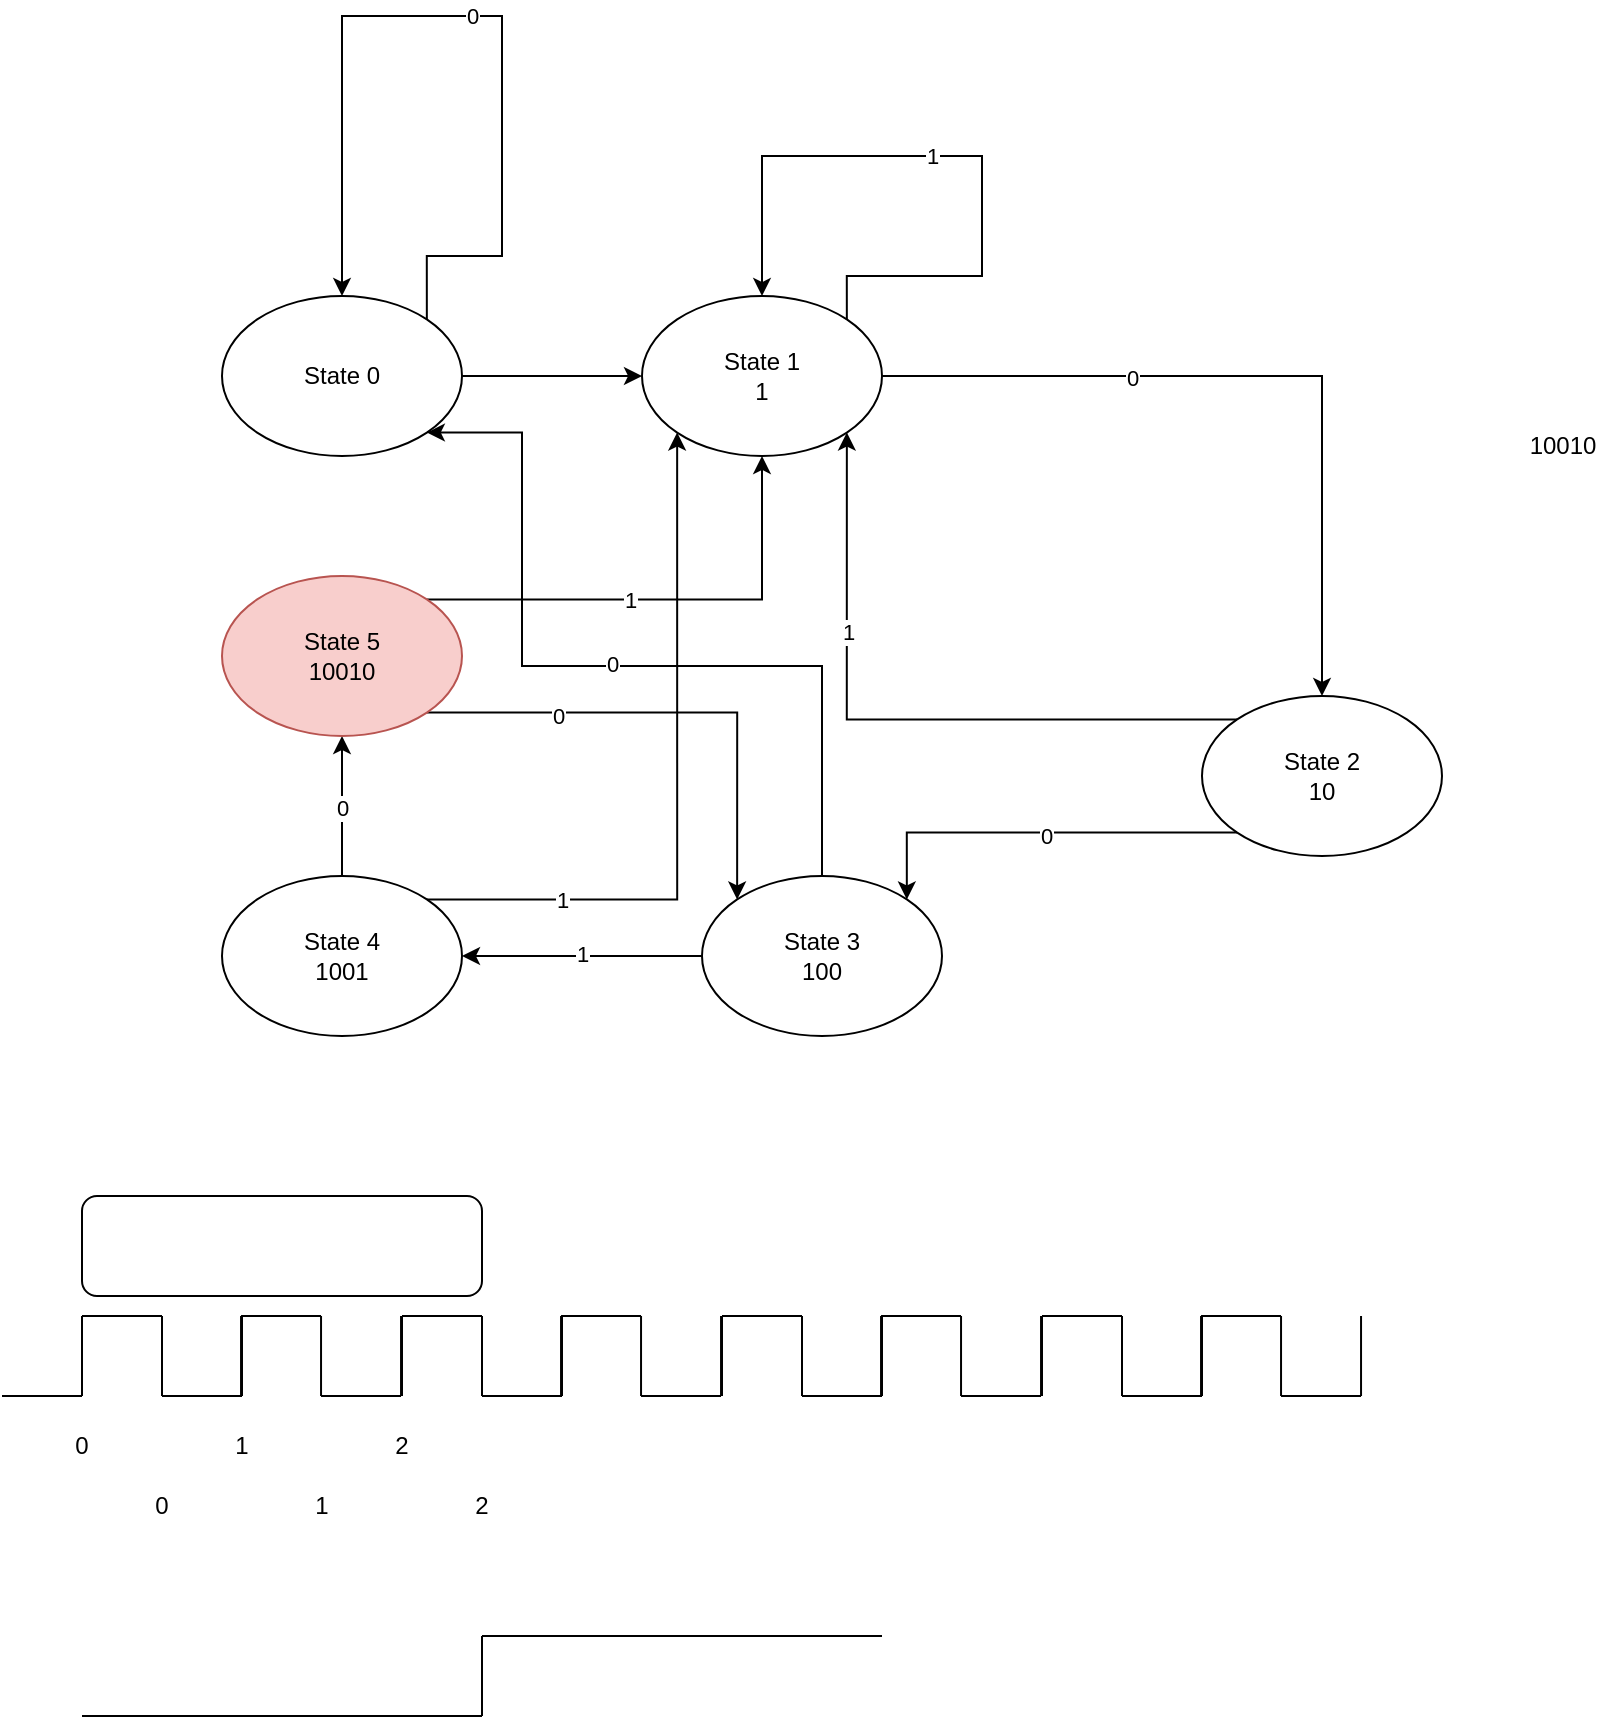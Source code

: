 <mxfile version="21.6.5" type="device">
  <diagram name="Page-1" id="4Vmjak2NImjbadSPgrqC">
    <mxGraphModel dx="988" dy="578" grid="1" gridSize="10" guides="1" tooltips="1" connect="1" arrows="1" fold="1" page="1" pageScale="1" pageWidth="850" pageHeight="1100" math="0" shadow="0">
      <root>
        <mxCell id="0" />
        <mxCell id="1" parent="0" />
        <mxCell id="pCKhLSZLh_s8INQtUIwe-8" style="edgeStyle=orthogonalEdgeStyle;rounded=0;orthogonalLoop=1;jettySize=auto;html=1;exitX=1;exitY=0.5;exitDx=0;exitDy=0;entryX=0;entryY=0.5;entryDx=0;entryDy=0;" edge="1" parent="1" source="pCKhLSZLh_s8INQtUIwe-1" target="pCKhLSZLh_s8INQtUIwe-2">
          <mxGeometry relative="1" as="geometry" />
        </mxCell>
        <mxCell id="pCKhLSZLh_s8INQtUIwe-1" value="State 0" style="ellipse;whiteSpace=wrap;html=1;" vertex="1" parent="1">
          <mxGeometry x="110" y="290" width="120" height="80" as="geometry" />
        </mxCell>
        <mxCell id="pCKhLSZLh_s8INQtUIwe-11" style="edgeStyle=orthogonalEdgeStyle;rounded=0;orthogonalLoop=1;jettySize=auto;html=1;exitX=1;exitY=0.5;exitDx=0;exitDy=0;" edge="1" parent="1" source="pCKhLSZLh_s8INQtUIwe-2" target="pCKhLSZLh_s8INQtUIwe-3">
          <mxGeometry relative="1" as="geometry" />
        </mxCell>
        <mxCell id="pCKhLSZLh_s8INQtUIwe-12" value="0" style="edgeLabel;html=1;align=center;verticalAlign=middle;resizable=0;points=[];" vertex="1" connectable="0" parent="pCKhLSZLh_s8INQtUIwe-11">
          <mxGeometry x="-0.341" y="-1" relative="1" as="geometry">
            <mxPoint as="offset" />
          </mxGeometry>
        </mxCell>
        <mxCell id="pCKhLSZLh_s8INQtUIwe-2" value="State 1&lt;br&gt;1" style="ellipse;whiteSpace=wrap;html=1;" vertex="1" parent="1">
          <mxGeometry x="320" y="290" width="120" height="80" as="geometry" />
        </mxCell>
        <mxCell id="pCKhLSZLh_s8INQtUIwe-13" style="edgeStyle=orthogonalEdgeStyle;rounded=0;orthogonalLoop=1;jettySize=auto;html=1;exitX=0;exitY=1;exitDx=0;exitDy=0;entryX=1;entryY=0;entryDx=0;entryDy=0;" edge="1" parent="1" source="pCKhLSZLh_s8INQtUIwe-3" target="pCKhLSZLh_s8INQtUIwe-4">
          <mxGeometry relative="1" as="geometry" />
        </mxCell>
        <mxCell id="pCKhLSZLh_s8INQtUIwe-14" value="0" style="edgeLabel;html=1;align=center;verticalAlign=middle;resizable=0;points=[];" vertex="1" connectable="0" parent="pCKhLSZLh_s8INQtUIwe-13">
          <mxGeometry x="-0.037" y="1" relative="1" as="geometry">
            <mxPoint as="offset" />
          </mxGeometry>
        </mxCell>
        <mxCell id="pCKhLSZLh_s8INQtUIwe-15" style="edgeStyle=orthogonalEdgeStyle;rounded=0;orthogonalLoop=1;jettySize=auto;html=1;exitX=0;exitY=0;exitDx=0;exitDy=0;entryX=1;entryY=1;entryDx=0;entryDy=0;" edge="1" parent="1" source="pCKhLSZLh_s8INQtUIwe-3" target="pCKhLSZLh_s8INQtUIwe-2">
          <mxGeometry relative="1" as="geometry" />
        </mxCell>
        <mxCell id="pCKhLSZLh_s8INQtUIwe-16" value="1" style="edgeLabel;html=1;align=center;verticalAlign=middle;resizable=0;points=[];" vertex="1" connectable="0" parent="pCKhLSZLh_s8INQtUIwe-15">
          <mxGeometry x="0.412" relative="1" as="geometry">
            <mxPoint as="offset" />
          </mxGeometry>
        </mxCell>
        <mxCell id="pCKhLSZLh_s8INQtUIwe-3" value="State 2&lt;br&gt;10" style="ellipse;whiteSpace=wrap;html=1;" vertex="1" parent="1">
          <mxGeometry x="600" y="490" width="120" height="80" as="geometry" />
        </mxCell>
        <mxCell id="pCKhLSZLh_s8INQtUIwe-17" style="edgeStyle=orthogonalEdgeStyle;rounded=0;orthogonalLoop=1;jettySize=auto;html=1;exitX=0;exitY=0.5;exitDx=0;exitDy=0;entryX=1;entryY=0.5;entryDx=0;entryDy=0;" edge="1" parent="1" source="pCKhLSZLh_s8INQtUIwe-4" target="pCKhLSZLh_s8INQtUIwe-6">
          <mxGeometry relative="1" as="geometry" />
        </mxCell>
        <mxCell id="pCKhLSZLh_s8INQtUIwe-18" value="1" style="edgeLabel;html=1;align=center;verticalAlign=middle;resizable=0;points=[];" vertex="1" connectable="0" parent="pCKhLSZLh_s8INQtUIwe-17">
          <mxGeometry x="0.008" y="-1" relative="1" as="geometry">
            <mxPoint as="offset" />
          </mxGeometry>
        </mxCell>
        <mxCell id="pCKhLSZLh_s8INQtUIwe-23" style="edgeStyle=orthogonalEdgeStyle;rounded=0;orthogonalLoop=1;jettySize=auto;html=1;exitX=0.5;exitY=0;exitDx=0;exitDy=0;entryX=1;entryY=1;entryDx=0;entryDy=0;" edge="1" parent="1" source="pCKhLSZLh_s8INQtUIwe-4" target="pCKhLSZLh_s8INQtUIwe-1">
          <mxGeometry relative="1" as="geometry">
            <Array as="points">
              <mxPoint x="410" y="475" />
              <mxPoint x="260" y="475" />
              <mxPoint x="260" y="358" />
            </Array>
          </mxGeometry>
        </mxCell>
        <mxCell id="pCKhLSZLh_s8INQtUIwe-24" value="0" style="edgeLabel;html=1;align=center;verticalAlign=middle;resizable=0;points=[];" vertex="1" connectable="0" parent="pCKhLSZLh_s8INQtUIwe-23">
          <mxGeometry x="0.004" y="-1" relative="1" as="geometry">
            <mxPoint as="offset" />
          </mxGeometry>
        </mxCell>
        <mxCell id="pCKhLSZLh_s8INQtUIwe-4" value="State 3&lt;br&gt;100" style="ellipse;whiteSpace=wrap;html=1;" vertex="1" parent="1">
          <mxGeometry x="350" y="580" width="120" height="80" as="geometry" />
        </mxCell>
        <mxCell id="pCKhLSZLh_s8INQtUIwe-21" style="edgeStyle=orthogonalEdgeStyle;rounded=0;orthogonalLoop=1;jettySize=auto;html=1;exitX=0.5;exitY=0;exitDx=0;exitDy=0;entryX=0.5;entryY=1;entryDx=0;entryDy=0;" edge="1" parent="1" source="pCKhLSZLh_s8INQtUIwe-6" target="pCKhLSZLh_s8INQtUIwe-19">
          <mxGeometry relative="1" as="geometry" />
        </mxCell>
        <mxCell id="pCKhLSZLh_s8INQtUIwe-22" value="0" style="edgeLabel;html=1;align=center;verticalAlign=middle;resizable=0;points=[];" vertex="1" connectable="0" parent="pCKhLSZLh_s8INQtUIwe-21">
          <mxGeometry x="-0.014" relative="1" as="geometry">
            <mxPoint as="offset" />
          </mxGeometry>
        </mxCell>
        <mxCell id="pCKhLSZLh_s8INQtUIwe-33" style="edgeStyle=orthogonalEdgeStyle;rounded=0;orthogonalLoop=1;jettySize=auto;html=1;exitX=1;exitY=0;exitDx=0;exitDy=0;entryX=0;entryY=1;entryDx=0;entryDy=0;" edge="1" parent="1" source="pCKhLSZLh_s8INQtUIwe-6" target="pCKhLSZLh_s8INQtUIwe-2">
          <mxGeometry relative="1" as="geometry" />
        </mxCell>
        <mxCell id="pCKhLSZLh_s8INQtUIwe-34" value="1" style="edgeLabel;html=1;align=center;verticalAlign=middle;resizable=0;points=[];" vertex="1" connectable="0" parent="pCKhLSZLh_s8INQtUIwe-33">
          <mxGeometry x="-0.626" relative="1" as="geometry">
            <mxPoint as="offset" />
          </mxGeometry>
        </mxCell>
        <mxCell id="pCKhLSZLh_s8INQtUIwe-6" value="State 4&lt;br&gt;1001" style="ellipse;whiteSpace=wrap;html=1;" vertex="1" parent="1">
          <mxGeometry x="110" y="580" width="120" height="80" as="geometry" />
        </mxCell>
        <mxCell id="pCKhLSZLh_s8INQtUIwe-7" value="0" style="edgeStyle=orthogonalEdgeStyle;rounded=0;orthogonalLoop=1;jettySize=auto;html=1;exitX=1;exitY=0;exitDx=0;exitDy=0;entryX=0.5;entryY=0;entryDx=0;entryDy=0;" edge="1" parent="1" source="pCKhLSZLh_s8INQtUIwe-1" target="pCKhLSZLh_s8INQtUIwe-1">
          <mxGeometry relative="1" as="geometry">
            <Array as="points">
              <mxPoint x="212" y="270" />
              <mxPoint x="250" y="270" />
              <mxPoint x="250" y="150" />
              <mxPoint x="170" y="150" />
            </Array>
          </mxGeometry>
        </mxCell>
        <mxCell id="pCKhLSZLh_s8INQtUIwe-9" style="edgeStyle=orthogonalEdgeStyle;rounded=0;orthogonalLoop=1;jettySize=auto;html=1;exitX=1;exitY=0;exitDx=0;exitDy=0;entryX=0.5;entryY=0;entryDx=0;entryDy=0;" edge="1" parent="1" source="pCKhLSZLh_s8INQtUIwe-2" target="pCKhLSZLh_s8INQtUIwe-2">
          <mxGeometry relative="1" as="geometry">
            <Array as="points">
              <mxPoint x="452" y="280" />
              <mxPoint x="490" y="280" />
              <mxPoint x="490" y="220" />
              <mxPoint x="410" y="220" />
            </Array>
          </mxGeometry>
        </mxCell>
        <mxCell id="pCKhLSZLh_s8INQtUIwe-10" value="1" style="edgeLabel;html=1;align=center;verticalAlign=middle;resizable=0;points=[];" vertex="1" connectable="0" parent="pCKhLSZLh_s8INQtUIwe-9">
          <mxGeometry x="0.06" relative="1" as="geometry">
            <mxPoint as="offset" />
          </mxGeometry>
        </mxCell>
        <mxCell id="pCKhLSZLh_s8INQtUIwe-25" style="edgeStyle=orthogonalEdgeStyle;rounded=0;orthogonalLoop=1;jettySize=auto;html=1;exitX=1;exitY=1;exitDx=0;exitDy=0;entryX=0;entryY=0;entryDx=0;entryDy=0;" edge="1" parent="1" source="pCKhLSZLh_s8INQtUIwe-19" target="pCKhLSZLh_s8INQtUIwe-4">
          <mxGeometry relative="1" as="geometry" />
        </mxCell>
        <mxCell id="pCKhLSZLh_s8INQtUIwe-26" value="0" style="edgeLabel;html=1;align=center;verticalAlign=middle;resizable=0;points=[];" vertex="1" connectable="0" parent="pCKhLSZLh_s8INQtUIwe-25">
          <mxGeometry x="-0.474" y="-1" relative="1" as="geometry">
            <mxPoint as="offset" />
          </mxGeometry>
        </mxCell>
        <mxCell id="pCKhLSZLh_s8INQtUIwe-29" style="edgeStyle=orthogonalEdgeStyle;rounded=0;orthogonalLoop=1;jettySize=auto;html=1;exitX=1;exitY=0;exitDx=0;exitDy=0;entryX=0.5;entryY=1;entryDx=0;entryDy=0;" edge="1" parent="1" source="pCKhLSZLh_s8INQtUIwe-19" target="pCKhLSZLh_s8INQtUIwe-2">
          <mxGeometry relative="1" as="geometry" />
        </mxCell>
        <mxCell id="pCKhLSZLh_s8INQtUIwe-30" value="1" style="edgeLabel;html=1;align=center;verticalAlign=middle;resizable=0;points=[];" vertex="1" connectable="0" parent="pCKhLSZLh_s8INQtUIwe-29">
          <mxGeometry x="-0.154" relative="1" as="geometry">
            <mxPoint as="offset" />
          </mxGeometry>
        </mxCell>
        <mxCell id="pCKhLSZLh_s8INQtUIwe-19" value="State 5&lt;br&gt;10010" style="ellipse;whiteSpace=wrap;html=1;fillColor=#f8cecc;strokeColor=#b85450;" vertex="1" parent="1">
          <mxGeometry x="110" y="430" width="120" height="80" as="geometry" />
        </mxCell>
        <mxCell id="pCKhLSZLh_s8INQtUIwe-35" value="10010" style="text;html=1;align=center;verticalAlign=middle;resizable=0;points=[];autosize=1;strokeColor=none;fillColor=none;" vertex="1" parent="1">
          <mxGeometry x="750" y="350" width="60" height="30" as="geometry" />
        </mxCell>
        <mxCell id="pCKhLSZLh_s8INQtUIwe-36" value="" style="endArrow=none;html=1;rounded=0;" edge="1" parent="1">
          <mxGeometry width="50" height="50" relative="1" as="geometry">
            <mxPoint x="40" y="840" as="sourcePoint" />
            <mxPoint x="40" y="800" as="targetPoint" />
          </mxGeometry>
        </mxCell>
        <mxCell id="pCKhLSZLh_s8INQtUIwe-37" value="" style="endArrow=none;html=1;rounded=0;" edge="1" parent="1">
          <mxGeometry width="50" height="50" relative="1" as="geometry">
            <mxPoint x="40" y="800" as="sourcePoint" />
            <mxPoint x="80" y="800" as="targetPoint" />
          </mxGeometry>
        </mxCell>
        <mxCell id="pCKhLSZLh_s8INQtUIwe-38" value="" style="endArrow=none;html=1;rounded=0;" edge="1" parent="1">
          <mxGeometry width="50" height="50" relative="1" as="geometry">
            <mxPoint x="80" y="840" as="sourcePoint" />
            <mxPoint x="80" y="800" as="targetPoint" />
          </mxGeometry>
        </mxCell>
        <mxCell id="pCKhLSZLh_s8INQtUIwe-39" value="" style="endArrow=none;html=1;rounded=0;" edge="1" parent="1">
          <mxGeometry width="50" height="50" relative="1" as="geometry">
            <mxPoint x="80" y="840" as="sourcePoint" />
            <mxPoint x="120" y="840" as="targetPoint" />
          </mxGeometry>
        </mxCell>
        <mxCell id="pCKhLSZLh_s8INQtUIwe-40" value="" style="endArrow=none;html=1;rounded=0;" edge="1" parent="1">
          <mxGeometry width="50" height="50" relative="1" as="geometry">
            <mxPoint x="120" y="840" as="sourcePoint" />
            <mxPoint x="120" y="800" as="targetPoint" />
          </mxGeometry>
        </mxCell>
        <mxCell id="pCKhLSZLh_s8INQtUIwe-41" value="" style="endArrow=none;html=1;rounded=0;" edge="1" parent="1">
          <mxGeometry width="50" height="50" relative="1" as="geometry">
            <mxPoint x="119.52" y="840" as="sourcePoint" />
            <mxPoint x="119.52" y="800" as="targetPoint" />
          </mxGeometry>
        </mxCell>
        <mxCell id="pCKhLSZLh_s8INQtUIwe-42" value="" style="endArrow=none;html=1;rounded=0;" edge="1" parent="1">
          <mxGeometry width="50" height="50" relative="1" as="geometry">
            <mxPoint x="119.52" y="800" as="sourcePoint" />
            <mxPoint x="159.52" y="800" as="targetPoint" />
          </mxGeometry>
        </mxCell>
        <mxCell id="pCKhLSZLh_s8INQtUIwe-43" value="" style="endArrow=none;html=1;rounded=0;" edge="1" parent="1">
          <mxGeometry width="50" height="50" relative="1" as="geometry">
            <mxPoint x="159.52" y="840" as="sourcePoint" />
            <mxPoint x="159.52" y="800" as="targetPoint" />
          </mxGeometry>
        </mxCell>
        <mxCell id="pCKhLSZLh_s8INQtUIwe-44" value="" style="endArrow=none;html=1;rounded=0;" edge="1" parent="1">
          <mxGeometry width="50" height="50" relative="1" as="geometry">
            <mxPoint x="159.52" y="840" as="sourcePoint" />
            <mxPoint x="199.52" y="840" as="targetPoint" />
          </mxGeometry>
        </mxCell>
        <mxCell id="pCKhLSZLh_s8INQtUIwe-45" value="" style="endArrow=none;html=1;rounded=0;" edge="1" parent="1">
          <mxGeometry width="50" height="50" relative="1" as="geometry">
            <mxPoint x="199.52" y="840" as="sourcePoint" />
            <mxPoint x="199.52" y="800" as="targetPoint" />
          </mxGeometry>
        </mxCell>
        <mxCell id="pCKhLSZLh_s8INQtUIwe-46" value="" style="endArrow=none;html=1;rounded=0;" edge="1" parent="1">
          <mxGeometry width="50" height="50" relative="1" as="geometry">
            <mxPoint x="200" y="840" as="sourcePoint" />
            <mxPoint x="200" y="800" as="targetPoint" />
          </mxGeometry>
        </mxCell>
        <mxCell id="pCKhLSZLh_s8INQtUIwe-47" value="" style="endArrow=none;html=1;rounded=0;" edge="1" parent="1">
          <mxGeometry width="50" height="50" relative="1" as="geometry">
            <mxPoint x="200" y="800" as="sourcePoint" />
            <mxPoint x="240" y="800" as="targetPoint" />
          </mxGeometry>
        </mxCell>
        <mxCell id="pCKhLSZLh_s8INQtUIwe-48" value="" style="endArrow=none;html=1;rounded=0;" edge="1" parent="1">
          <mxGeometry width="50" height="50" relative="1" as="geometry">
            <mxPoint x="240" y="840" as="sourcePoint" />
            <mxPoint x="240" y="800" as="targetPoint" />
          </mxGeometry>
        </mxCell>
        <mxCell id="pCKhLSZLh_s8INQtUIwe-49" value="" style="endArrow=none;html=1;rounded=0;" edge="1" parent="1">
          <mxGeometry width="50" height="50" relative="1" as="geometry">
            <mxPoint x="240" y="840" as="sourcePoint" />
            <mxPoint x="280" y="840" as="targetPoint" />
          </mxGeometry>
        </mxCell>
        <mxCell id="pCKhLSZLh_s8INQtUIwe-50" value="" style="endArrow=none;html=1;rounded=0;" edge="1" parent="1">
          <mxGeometry width="50" height="50" relative="1" as="geometry">
            <mxPoint x="280" y="840" as="sourcePoint" />
            <mxPoint x="280" y="800" as="targetPoint" />
          </mxGeometry>
        </mxCell>
        <mxCell id="pCKhLSZLh_s8INQtUIwe-51" value="" style="endArrow=none;html=1;rounded=0;" edge="1" parent="1">
          <mxGeometry width="50" height="50" relative="1" as="geometry">
            <mxPoint x="279.52" y="840" as="sourcePoint" />
            <mxPoint x="279.52" y="800" as="targetPoint" />
          </mxGeometry>
        </mxCell>
        <mxCell id="pCKhLSZLh_s8INQtUIwe-52" value="" style="endArrow=none;html=1;rounded=0;" edge="1" parent="1">
          <mxGeometry width="50" height="50" relative="1" as="geometry">
            <mxPoint x="279.52" y="800" as="sourcePoint" />
            <mxPoint x="319.52" y="800" as="targetPoint" />
          </mxGeometry>
        </mxCell>
        <mxCell id="pCKhLSZLh_s8INQtUIwe-53" value="" style="endArrow=none;html=1;rounded=0;" edge="1" parent="1">
          <mxGeometry width="50" height="50" relative="1" as="geometry">
            <mxPoint x="319.52" y="840" as="sourcePoint" />
            <mxPoint x="319.52" y="800" as="targetPoint" />
          </mxGeometry>
        </mxCell>
        <mxCell id="pCKhLSZLh_s8INQtUIwe-54" value="" style="endArrow=none;html=1;rounded=0;" edge="1" parent="1">
          <mxGeometry width="50" height="50" relative="1" as="geometry">
            <mxPoint x="319.52" y="840" as="sourcePoint" />
            <mxPoint x="359.52" y="840" as="targetPoint" />
          </mxGeometry>
        </mxCell>
        <mxCell id="pCKhLSZLh_s8INQtUIwe-55" value="" style="endArrow=none;html=1;rounded=0;" edge="1" parent="1">
          <mxGeometry width="50" height="50" relative="1" as="geometry">
            <mxPoint x="359.52" y="840" as="sourcePoint" />
            <mxPoint x="359.52" y="800" as="targetPoint" />
          </mxGeometry>
        </mxCell>
        <mxCell id="pCKhLSZLh_s8INQtUIwe-56" value="" style="endArrow=none;html=1;rounded=0;" edge="1" parent="1">
          <mxGeometry width="50" height="50" relative="1" as="geometry">
            <mxPoint x="360" y="840" as="sourcePoint" />
            <mxPoint x="360" y="800" as="targetPoint" />
          </mxGeometry>
        </mxCell>
        <mxCell id="pCKhLSZLh_s8INQtUIwe-57" value="" style="endArrow=none;html=1;rounded=0;" edge="1" parent="1">
          <mxGeometry width="50" height="50" relative="1" as="geometry">
            <mxPoint x="360" y="800" as="sourcePoint" />
            <mxPoint x="400" y="800" as="targetPoint" />
          </mxGeometry>
        </mxCell>
        <mxCell id="pCKhLSZLh_s8INQtUIwe-58" value="" style="endArrow=none;html=1;rounded=0;" edge="1" parent="1">
          <mxGeometry width="50" height="50" relative="1" as="geometry">
            <mxPoint x="400" y="840" as="sourcePoint" />
            <mxPoint x="400" y="800" as="targetPoint" />
          </mxGeometry>
        </mxCell>
        <mxCell id="pCKhLSZLh_s8INQtUIwe-59" value="" style="endArrow=none;html=1;rounded=0;" edge="1" parent="1">
          <mxGeometry width="50" height="50" relative="1" as="geometry">
            <mxPoint x="400" y="840" as="sourcePoint" />
            <mxPoint x="440" y="840" as="targetPoint" />
          </mxGeometry>
        </mxCell>
        <mxCell id="pCKhLSZLh_s8INQtUIwe-60" value="" style="endArrow=none;html=1;rounded=0;" edge="1" parent="1">
          <mxGeometry width="50" height="50" relative="1" as="geometry">
            <mxPoint x="440" y="840" as="sourcePoint" />
            <mxPoint x="440" y="800" as="targetPoint" />
          </mxGeometry>
        </mxCell>
        <mxCell id="pCKhLSZLh_s8INQtUIwe-61" value="" style="endArrow=none;html=1;rounded=0;" edge="1" parent="1">
          <mxGeometry width="50" height="50" relative="1" as="geometry">
            <mxPoint x="439.52" y="840" as="sourcePoint" />
            <mxPoint x="439.52" y="800" as="targetPoint" />
          </mxGeometry>
        </mxCell>
        <mxCell id="pCKhLSZLh_s8INQtUIwe-62" value="" style="endArrow=none;html=1;rounded=0;" edge="1" parent="1">
          <mxGeometry width="50" height="50" relative="1" as="geometry">
            <mxPoint x="439.52" y="800" as="sourcePoint" />
            <mxPoint x="479.52" y="800" as="targetPoint" />
          </mxGeometry>
        </mxCell>
        <mxCell id="pCKhLSZLh_s8INQtUIwe-63" value="" style="endArrow=none;html=1;rounded=0;" edge="1" parent="1">
          <mxGeometry width="50" height="50" relative="1" as="geometry">
            <mxPoint x="479.52" y="840" as="sourcePoint" />
            <mxPoint x="479.52" y="800" as="targetPoint" />
          </mxGeometry>
        </mxCell>
        <mxCell id="pCKhLSZLh_s8INQtUIwe-64" value="" style="endArrow=none;html=1;rounded=0;" edge="1" parent="1">
          <mxGeometry width="50" height="50" relative="1" as="geometry">
            <mxPoint x="479.52" y="840" as="sourcePoint" />
            <mxPoint x="519.52" y="840" as="targetPoint" />
          </mxGeometry>
        </mxCell>
        <mxCell id="pCKhLSZLh_s8INQtUIwe-65" value="" style="endArrow=none;html=1;rounded=0;" edge="1" parent="1">
          <mxGeometry width="50" height="50" relative="1" as="geometry">
            <mxPoint x="519.52" y="840" as="sourcePoint" />
            <mxPoint x="519.52" y="800" as="targetPoint" />
          </mxGeometry>
        </mxCell>
        <mxCell id="pCKhLSZLh_s8INQtUIwe-66" value="" style="endArrow=none;html=1;rounded=0;" edge="1" parent="1">
          <mxGeometry width="50" height="50" relative="1" as="geometry">
            <mxPoint x="520" y="840" as="sourcePoint" />
            <mxPoint x="520" y="800" as="targetPoint" />
          </mxGeometry>
        </mxCell>
        <mxCell id="pCKhLSZLh_s8INQtUIwe-67" value="" style="endArrow=none;html=1;rounded=0;" edge="1" parent="1">
          <mxGeometry width="50" height="50" relative="1" as="geometry">
            <mxPoint x="520" y="800" as="sourcePoint" />
            <mxPoint x="560" y="800" as="targetPoint" />
          </mxGeometry>
        </mxCell>
        <mxCell id="pCKhLSZLh_s8INQtUIwe-68" value="" style="endArrow=none;html=1;rounded=0;" edge="1" parent="1">
          <mxGeometry width="50" height="50" relative="1" as="geometry">
            <mxPoint x="560" y="840" as="sourcePoint" />
            <mxPoint x="560" y="800" as="targetPoint" />
          </mxGeometry>
        </mxCell>
        <mxCell id="pCKhLSZLh_s8INQtUIwe-69" value="" style="endArrow=none;html=1;rounded=0;" edge="1" parent="1">
          <mxGeometry width="50" height="50" relative="1" as="geometry">
            <mxPoint x="560" y="840" as="sourcePoint" />
            <mxPoint x="600" y="840" as="targetPoint" />
          </mxGeometry>
        </mxCell>
        <mxCell id="pCKhLSZLh_s8INQtUIwe-70" value="" style="endArrow=none;html=1;rounded=0;" edge="1" parent="1">
          <mxGeometry width="50" height="50" relative="1" as="geometry">
            <mxPoint x="600" y="840" as="sourcePoint" />
            <mxPoint x="600" y="800" as="targetPoint" />
          </mxGeometry>
        </mxCell>
        <mxCell id="pCKhLSZLh_s8INQtUIwe-71" value="" style="endArrow=none;html=1;rounded=0;" edge="1" parent="1">
          <mxGeometry width="50" height="50" relative="1" as="geometry">
            <mxPoint x="599.52" y="840" as="sourcePoint" />
            <mxPoint x="599.52" y="800" as="targetPoint" />
          </mxGeometry>
        </mxCell>
        <mxCell id="pCKhLSZLh_s8INQtUIwe-72" value="" style="endArrow=none;html=1;rounded=0;" edge="1" parent="1">
          <mxGeometry width="50" height="50" relative="1" as="geometry">
            <mxPoint x="599.52" y="800" as="sourcePoint" />
            <mxPoint x="639.52" y="800" as="targetPoint" />
          </mxGeometry>
        </mxCell>
        <mxCell id="pCKhLSZLh_s8INQtUIwe-73" value="" style="endArrow=none;html=1;rounded=0;" edge="1" parent="1">
          <mxGeometry width="50" height="50" relative="1" as="geometry">
            <mxPoint x="639.52" y="840" as="sourcePoint" />
            <mxPoint x="639.52" y="800" as="targetPoint" />
          </mxGeometry>
        </mxCell>
        <mxCell id="pCKhLSZLh_s8INQtUIwe-74" value="" style="endArrow=none;html=1;rounded=0;" edge="1" parent="1">
          <mxGeometry width="50" height="50" relative="1" as="geometry">
            <mxPoint x="639.52" y="840" as="sourcePoint" />
            <mxPoint x="679.52" y="840" as="targetPoint" />
          </mxGeometry>
        </mxCell>
        <mxCell id="pCKhLSZLh_s8INQtUIwe-75" value="" style="endArrow=none;html=1;rounded=0;" edge="1" parent="1">
          <mxGeometry width="50" height="50" relative="1" as="geometry">
            <mxPoint x="679.52" y="840" as="sourcePoint" />
            <mxPoint x="679.52" y="800" as="targetPoint" />
          </mxGeometry>
        </mxCell>
        <mxCell id="pCKhLSZLh_s8INQtUIwe-77" value="" style="endArrow=none;html=1;rounded=0;" edge="1" parent="1">
          <mxGeometry width="50" height="50" relative="1" as="geometry">
            <mxPoint y="840" as="sourcePoint" />
            <mxPoint x="40" y="840" as="targetPoint" />
          </mxGeometry>
        </mxCell>
        <mxCell id="pCKhLSZLh_s8INQtUIwe-78" value="" style="rounded=1;whiteSpace=wrap;html=1;" vertex="1" parent="1">
          <mxGeometry x="40" y="740" width="200" height="50" as="geometry" />
        </mxCell>
        <mxCell id="pCKhLSZLh_s8INQtUIwe-80" value="0" style="text;html=1;strokeColor=none;fillColor=none;align=center;verticalAlign=middle;whiteSpace=wrap;rounded=0;" vertex="1" parent="1">
          <mxGeometry x="10" y="850" width="60" height="30" as="geometry" />
        </mxCell>
        <mxCell id="pCKhLSZLh_s8INQtUIwe-81" value="1" style="text;html=1;strokeColor=none;fillColor=none;align=center;verticalAlign=middle;whiteSpace=wrap;rounded=0;" vertex="1" parent="1">
          <mxGeometry x="90" y="850" width="60" height="30" as="geometry" />
        </mxCell>
        <mxCell id="pCKhLSZLh_s8INQtUIwe-82" value="2" style="text;html=1;strokeColor=none;fillColor=none;align=center;verticalAlign=middle;whiteSpace=wrap;rounded=0;" vertex="1" parent="1">
          <mxGeometry x="170" y="850" width="60" height="30" as="geometry" />
        </mxCell>
        <mxCell id="pCKhLSZLh_s8INQtUIwe-83" value="0" style="text;html=1;strokeColor=none;fillColor=none;align=center;verticalAlign=middle;whiteSpace=wrap;rounded=0;" vertex="1" parent="1">
          <mxGeometry x="50" y="880" width="60" height="30" as="geometry" />
        </mxCell>
        <mxCell id="pCKhLSZLh_s8INQtUIwe-84" value="1" style="text;html=1;strokeColor=none;fillColor=none;align=center;verticalAlign=middle;whiteSpace=wrap;rounded=0;" vertex="1" parent="1">
          <mxGeometry x="130" y="880" width="60" height="30" as="geometry" />
        </mxCell>
        <mxCell id="pCKhLSZLh_s8INQtUIwe-85" value="2" style="text;html=1;strokeColor=none;fillColor=none;align=center;verticalAlign=middle;whiteSpace=wrap;rounded=0;" vertex="1" parent="1">
          <mxGeometry x="210" y="880" width="60" height="30" as="geometry" />
        </mxCell>
        <mxCell id="pCKhLSZLh_s8INQtUIwe-86" value="" style="endArrow=none;html=1;rounded=0;" edge="1" parent="1">
          <mxGeometry width="50" height="50" relative="1" as="geometry">
            <mxPoint x="40" y="1000" as="sourcePoint" />
            <mxPoint x="240" y="1000" as="targetPoint" />
          </mxGeometry>
        </mxCell>
        <mxCell id="pCKhLSZLh_s8INQtUIwe-90" value="" style="endArrow=none;html=1;rounded=0;" edge="1" parent="1">
          <mxGeometry width="50" height="50" relative="1" as="geometry">
            <mxPoint x="240" y="960" as="sourcePoint" />
            <mxPoint x="440" y="960" as="targetPoint" />
          </mxGeometry>
        </mxCell>
        <mxCell id="pCKhLSZLh_s8INQtUIwe-91" value="" style="endArrow=none;html=1;rounded=0;" edge="1" parent="1">
          <mxGeometry width="50" height="50" relative="1" as="geometry">
            <mxPoint x="240" y="1000" as="sourcePoint" />
            <mxPoint x="240" y="960" as="targetPoint" />
          </mxGeometry>
        </mxCell>
      </root>
    </mxGraphModel>
  </diagram>
</mxfile>
